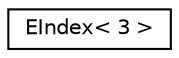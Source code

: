 digraph "Graphical Class Hierarchy"
{
 // LATEX_PDF_SIZE
  edge [fontname="Helvetica",fontsize="10",labelfontname="Helvetica",labelfontsize="10"];
  node [fontname="Helvetica",fontsize="10",shape=record];
  rankdir="LR";
  Node0 [label="EIndex\< 3 \>",height=0.2,width=0.4,color="black", fillcolor="white", style="filled",URL="$classEIndex_3_013_01_4.html",tooltip=" "];
}

